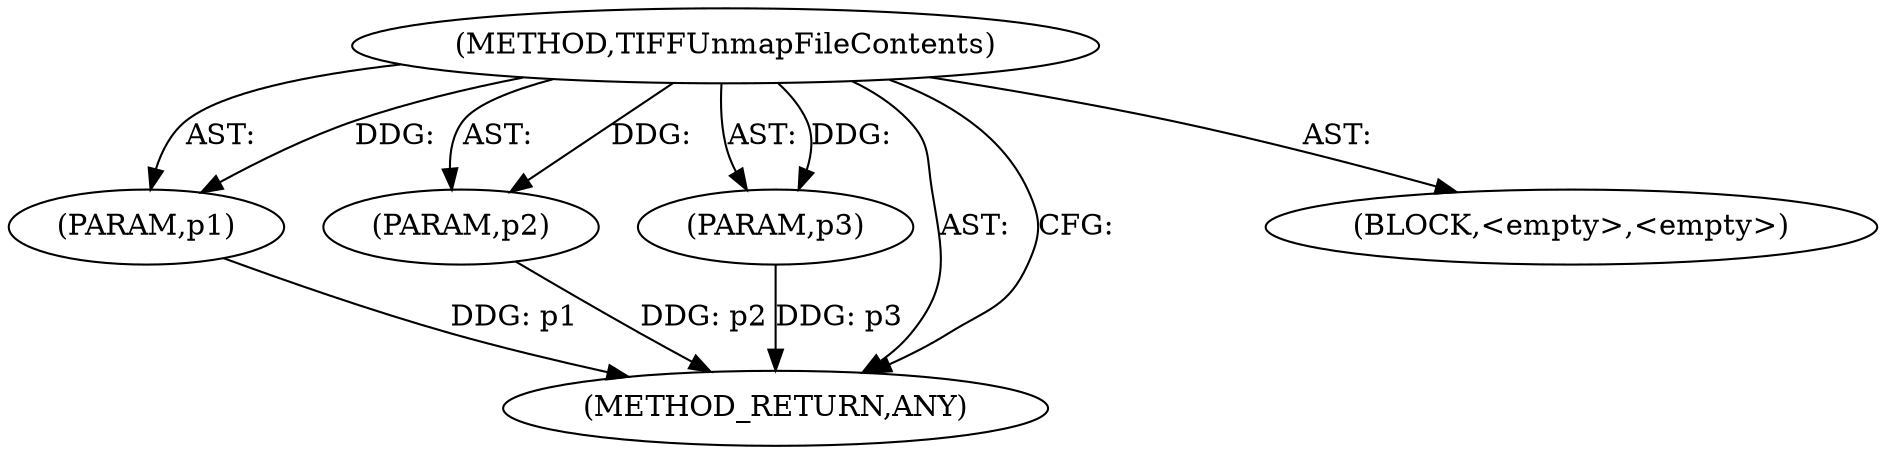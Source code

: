 digraph "TIFFUnmapFileContents" {  
"100820" [label = <(METHOD,TIFFUnmapFileContents)> ]
"100821" [label = <(PARAM,p1)> ]
"100822" [label = <(PARAM,p2)> ]
"100823" [label = <(PARAM,p3)> ]
"100824" [label = <(METHOD_RETURN,ANY)> ]
"100825" [label = <(BLOCK,&lt;empty&gt;,&lt;empty&gt;)> ]
  "100820" -> "100824"  [ label = "AST: "] 
  "100820" -> "100821"  [ label = "AST: "] 
  "100820" -> "100825"  [ label = "AST: "] 
  "100820" -> "100822"  [ label = "AST: "] 
  "100820" -> "100823"  [ label = "AST: "] 
  "100820" -> "100824"  [ label = "CFG: "] 
  "100821" -> "100824"  [ label = "DDG: p1"] 
  "100822" -> "100824"  [ label = "DDG: p2"] 
  "100823" -> "100824"  [ label = "DDG: p3"] 
  "100820" -> "100821"  [ label = "DDG: "] 
  "100820" -> "100822"  [ label = "DDG: "] 
  "100820" -> "100823"  [ label = "DDG: "] 
}
